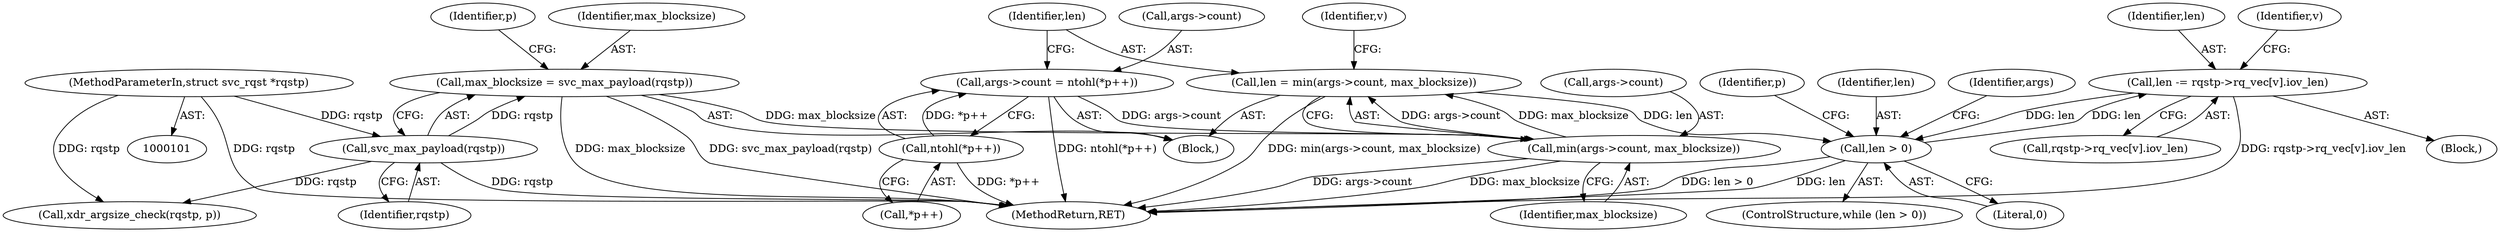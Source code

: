 digraph "0_linux_c70422f760c120480fee4de6c38804c72aa26bc1_5@array" {
"1000175" [label="(Call,len -= rqstp->rq_vec[v].iov_len)"];
"1000153" [label="(Call,len > 0)"];
"1000175" [label="(Call,len -= rqstp->rq_vec[v].iov_len)"];
"1000142" [label="(Call,len = min(args->count, max_blocksize))"];
"1000144" [label="(Call,min(args->count, max_blocksize))"];
"1000134" [label="(Call,args->count = ntohl(*p++))"];
"1000138" [label="(Call,ntohl(*p++))"];
"1000109" [label="(Call,max_blocksize = svc_max_payload(rqstp))"];
"1000111" [label="(Call,svc_max_payload(rqstp))"];
"1000102" [label="(MethodParameterIn,struct svc_rqst *rqstp)"];
"1000111" [label="(Call,svc_max_payload(rqstp))"];
"1000138" [label="(Call,ntohl(*p++))"];
"1000159" [label="(Identifier,p)"];
"1000155" [label="(Literal,0)"];
"1000153" [label="(Call,len > 0)"];
"1000195" [label="(MethodReturn,RET)"];
"1000156" [label="(Block,)"];
"1000176" [label="(Identifier,len)"];
"1000177" [label="(Call,rqstp->rq_vec[v].iov_len)"];
"1000144" [label="(Call,min(args->count, max_blocksize))"];
"1000150" [label="(Identifier,v)"];
"1000114" [label="(Identifier,p)"];
"1000112" [label="(Identifier,rqstp)"];
"1000145" [label="(Call,args->count)"];
"1000152" [label="(ControlStructure,while (len > 0))"];
"1000154" [label="(Identifier,len)"];
"1000188" [label="(Identifier,args)"];
"1000109" [label="(Call,max_blocksize = svc_max_payload(rqstp))"];
"1000110" [label="(Identifier,max_blocksize)"];
"1000148" [label="(Identifier,max_blocksize)"];
"1000192" [label="(Call,xdr_argsize_check(rqstp, p))"];
"1000142" [label="(Call,len = min(args->count, max_blocksize))"];
"1000185" [label="(Identifier,v)"];
"1000134" [label="(Call,args->count = ntohl(*p++))"];
"1000143" [label="(Identifier,len)"];
"1000139" [label="(Call,*p++)"];
"1000102" [label="(MethodParameterIn,struct svc_rqst *rqstp)"];
"1000175" [label="(Call,len -= rqstp->rq_vec[v].iov_len)"];
"1000105" [label="(Block,)"];
"1000135" [label="(Call,args->count)"];
"1000175" -> "1000156"  [label="AST: "];
"1000175" -> "1000177"  [label="CFG: "];
"1000176" -> "1000175"  [label="AST: "];
"1000177" -> "1000175"  [label="AST: "];
"1000185" -> "1000175"  [label="CFG: "];
"1000175" -> "1000195"  [label="DDG: rqstp->rq_vec[v].iov_len"];
"1000175" -> "1000153"  [label="DDG: len"];
"1000153" -> "1000175"  [label="DDG: len"];
"1000153" -> "1000152"  [label="AST: "];
"1000153" -> "1000155"  [label="CFG: "];
"1000154" -> "1000153"  [label="AST: "];
"1000155" -> "1000153"  [label="AST: "];
"1000159" -> "1000153"  [label="CFG: "];
"1000188" -> "1000153"  [label="CFG: "];
"1000153" -> "1000195"  [label="DDG: len > 0"];
"1000153" -> "1000195"  [label="DDG: len"];
"1000142" -> "1000153"  [label="DDG: len"];
"1000142" -> "1000105"  [label="AST: "];
"1000142" -> "1000144"  [label="CFG: "];
"1000143" -> "1000142"  [label="AST: "];
"1000144" -> "1000142"  [label="AST: "];
"1000150" -> "1000142"  [label="CFG: "];
"1000142" -> "1000195"  [label="DDG: min(args->count, max_blocksize)"];
"1000144" -> "1000142"  [label="DDG: args->count"];
"1000144" -> "1000142"  [label="DDG: max_blocksize"];
"1000144" -> "1000148"  [label="CFG: "];
"1000145" -> "1000144"  [label="AST: "];
"1000148" -> "1000144"  [label="AST: "];
"1000144" -> "1000195"  [label="DDG: max_blocksize"];
"1000144" -> "1000195"  [label="DDG: args->count"];
"1000134" -> "1000144"  [label="DDG: args->count"];
"1000109" -> "1000144"  [label="DDG: max_blocksize"];
"1000134" -> "1000105"  [label="AST: "];
"1000134" -> "1000138"  [label="CFG: "];
"1000135" -> "1000134"  [label="AST: "];
"1000138" -> "1000134"  [label="AST: "];
"1000143" -> "1000134"  [label="CFG: "];
"1000134" -> "1000195"  [label="DDG: ntohl(*p++)"];
"1000138" -> "1000134"  [label="DDG: *p++"];
"1000138" -> "1000139"  [label="CFG: "];
"1000139" -> "1000138"  [label="AST: "];
"1000138" -> "1000195"  [label="DDG: *p++"];
"1000109" -> "1000105"  [label="AST: "];
"1000109" -> "1000111"  [label="CFG: "];
"1000110" -> "1000109"  [label="AST: "];
"1000111" -> "1000109"  [label="AST: "];
"1000114" -> "1000109"  [label="CFG: "];
"1000109" -> "1000195"  [label="DDG: max_blocksize"];
"1000109" -> "1000195"  [label="DDG: svc_max_payload(rqstp)"];
"1000111" -> "1000109"  [label="DDG: rqstp"];
"1000111" -> "1000112"  [label="CFG: "];
"1000112" -> "1000111"  [label="AST: "];
"1000111" -> "1000195"  [label="DDG: rqstp"];
"1000102" -> "1000111"  [label="DDG: rqstp"];
"1000111" -> "1000192"  [label="DDG: rqstp"];
"1000102" -> "1000101"  [label="AST: "];
"1000102" -> "1000195"  [label="DDG: rqstp"];
"1000102" -> "1000192"  [label="DDG: rqstp"];
}
